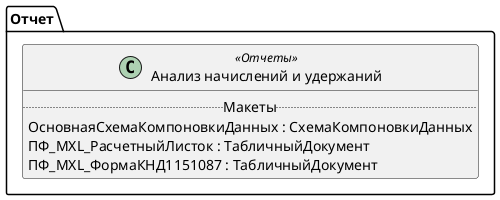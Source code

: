 ﻿@startuml АнализНачисленийИУдержаний
'!include templates.wsd
'..\include templates.wsd
class Отчет.АнализНачисленийИУдержаний as "Анализ начислений и удержаний" <<Отчеты>>
{
..Макеты..
ОсновнаяСхемаКомпоновкиДанных : СхемаКомпоновкиДанных
ПФ_MXL_РасчетныйЛисток : ТабличныйДокумент
ПФ_MXL_ФормаКНД1151087 : ТабличныйДокумент
}
@enduml
